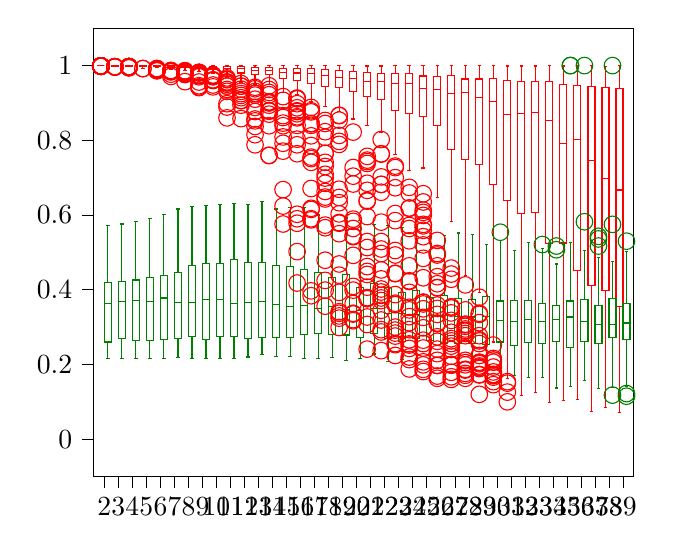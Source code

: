 % This file was created by tikzplotlib v0.9.4.
\begin{tikzpicture}

\begin{axis}[
legend cell align={left},
legend style={fill opacity=0.8, draw opacity=1, text opacity=1, draw=white!80!black},
tick align=outside,
tick pos=left,
x grid style={white!69.02!black},
xmin=0.25, xmax=38.75,
xtick style={color=black},
xtick={1,2,3,4,5,6,7,8,9,10,11,12,13,14,15,16,17,18,19,20,21,22,23,24,25,26,27,28,29,30,31,32,33,34,35,36,37,38},
xticklabels={2,3,4,5,6,7,8,9,10,11,12,13,14,15,16,17,18,19,20,21,22,23,24,25,26,27,28,29,30,31,32,33,34,35,36,37,38,39},
y grid style={white!69.02!black},
ymin=-0.1, ymax=1.1,
ytick style={color=black}
]
\addplot [red, forget plot]
table {%
0.75 1
0.75 1
};
\addplot [red, forget plot]
table {%
0.75 1
0.75 1
};
\addplot [red, forget plot]
table {%
0.625 1
0.875 1
};
\addplot [red, forget plot]
table {%
0.625 1
0.875 1
};
\addplot [red, mark=*, mark size=3, mark options={solid,fill opacity=0}, only marks, forget plot]
table {%
0.75 0.999
0.75 0.999
0.75 0.999
0.75 0.999
0.75 0.998
0.75 0.999
0.75 0.998
0.75 0.999
0.75 0.998
0.75 0.999
0.75 0.999
0.75 0.999
0.75 0.999
0.75 0.999
0.75 0.999
0.75 0.998
0.75 0.999
0.75 0.999
0.75 0.999
0.75 0.999
0.75 0.999
0.75 0.999
0.75 0.999
0.75 0.999
0.75 0.999
0.75 0.999
0.75 0.999
0.75 0.999
0.75 0.999
0.75 0.999
0.75 0.999
0.75 0.999
0.75 0.999
0.75 0.999
};
\addplot [red, forget plot]
table {%
1.75 0.999
1.75 0.998
};
\addplot [red, forget plot]
table {%
1.75 1
1.75 1
};
\addplot [red, forget plot]
table {%
1.625 0.998
1.875 0.998
};
\addplot [red, forget plot]
table {%
1.625 1
1.875 1
};
\addplot [red, mark=*, mark size=3, mark options={solid,fill opacity=0}, only marks, forget plot]
table {%
1.75 0.997
1.75 0.996
1.75 0.997
1.75 0.996
1.75 0.997
1.75 0.997
};
\addplot [red, forget plot]
table {%
2.75 0.999
2.75 0.998
};
\addplot [red, forget plot]
table {%
2.75 1
2.75 1
};
\addplot [red, forget plot]
table {%
2.625 0.998
2.875 0.998
};
\addplot [red, forget plot]
table {%
2.625 1
2.875 1
};
\addplot [red, mark=*, mark size=3, mark options={solid,fill opacity=0}, only marks, forget plot]
table {%
2.75 0.997
2.75 0.997
2.75 0.996
2.75 0.996
2.75 0.994
2.75 0.997
2.75 0.995
2.75 0.995
2.75 0.997
2.75 0.995
2.75 0.997
2.75 0.997
2.75 0.997
2.75 0.997
2.75 0.997
2.75 0.997
2.75 0.997
};
\addplot [red, forget plot]
table {%
3.75 0.997
3.75 0.993
};
\addplot [red, forget plot]
table {%
3.75 1
3.75 1
};
\addplot [red, forget plot]
table {%
3.625 0.993
3.875 0.993
};
\addplot [red, forget plot]
table {%
3.625 1
3.875 1
};
\addplot [red, mark=*, mark size=3, mark options={solid,fill opacity=0}, only marks, forget plot]
table {%
3.75 0.992
3.75 0.992
};
\addplot [red, forget plot]
table {%
4.75 0.997
4.75 0.994
};
\addplot [red, forget plot]
table {%
4.75 1
4.75 1
};
\addplot [red, forget plot]
table {%
4.625 0.994
4.875 0.994
};
\addplot [red, forget plot]
table {%
4.625 1
4.875 1
};
\addplot [red, mark=*, mark size=3, mark options={solid,fill opacity=0}, only marks, forget plot]
table {%
4.75 0.987
4.75 0.99
4.75 0.986
4.75 0.992
4.75 0.988
4.75 0.988
4.75 0.991
4.75 0.992
4.75 0.989
4.75 0.987
};
\addplot [red, forget plot]
table {%
5.75 0.995
5.75 0.989
};
\addplot [red, forget plot]
table {%
5.75 0.999
5.75 1
};
\addplot [red, forget plot]
table {%
5.625 0.989
5.875 0.989
};
\addplot [red, forget plot]
table {%
5.625 1
5.875 1
};
\addplot [red, mark=*, mark size=3, mark options={solid,fill opacity=0}, only marks, forget plot]
table {%
5.75 0.985
5.75 0.987
5.75 0.985
5.75 0.983
5.75 0.971
5.75 0.985
5.75 0.977
5.75 0.986
};
\addplot [red, forget plot]
table {%
6.75 0.994
6.75 0.987
};
\addplot [red, forget plot]
table {%
6.75 0.999
6.75 1
};
\addplot [red, forget plot]
table {%
6.625 0.987
6.875 0.987
};
\addplot [red, forget plot]
table {%
6.625 1
6.875 1
};
\addplot [red, mark=*, mark size=3, mark options={solid,fill opacity=0}, only marks, forget plot]
table {%
6.75 0.985
6.75 0.986
6.75 0.978
6.75 0.976
6.75 0.983
6.75 0.979
6.75 0.984
6.75 0.957
6.75 0.981
6.75 0.982
6.75 0.986
};
\addplot [red, forget plot]
table {%
7.75 0.992
7.75 0.984
};
\addplot [red, forget plot]
table {%
7.75 0.998
7.75 1
};
\addplot [red, forget plot]
table {%
7.625 0.984
7.875 0.984
};
\addplot [red, forget plot]
table {%
7.625 1
7.875 1
};
\addplot [red, mark=*, mark size=3, mark options={solid,fill opacity=0}, only marks, forget plot]
table {%
7.75 0.973
7.75 0.975
7.75 0.97
7.75 0.981
7.75 0.956
7.75 0.982
7.75 0.946
7.75 0.981
7.75 0.943
7.75 0.981
7.75 0.941
7.75 0.981
7.75 0.981
7.75 0.975
7.75 0.975
7.75 0.981
};
\addplot [red, forget plot]
table {%
8.75 0.989
8.75 0.979
};
\addplot [red, forget plot]
table {%
8.75 0.998
8.75 1
};
\addplot [red, forget plot]
table {%
8.625 0.979
8.875 0.979
};
\addplot [red, forget plot]
table {%
8.625 1
8.875 1
};
\addplot [red, mark=*, mark size=3, mark options={solid,fill opacity=0}, only marks, forget plot]
table {%
8.75 0.975
8.75 0.973
8.75 0.943
8.75 0.961
8.75 0.96
8.75 0.97
8.75 0.973
8.75 0.948
8.75 0.973
8.75 0.971
8.75 0.962
8.75 0.974
8.75 0.973
};
\addplot [red, forget plot]
table {%
9.75 0.985
9.75 0.968
};
\addplot [red, forget plot]
table {%
9.75 0.997
9.75 1
};
\addplot [red, forget plot]
table {%
9.625 0.968
9.875 0.968
};
\addplot [red, forget plot]
table {%
9.625 1
9.875 1
};
\addplot [red, mark=*, mark size=3, mark options={solid,fill opacity=0}, only marks, forget plot]
table {%
9.75 0.954
9.75 0.86
9.75 0.956
9.75 0.936
9.75 0.954
9.75 0.889
9.75 0.931
9.75 0.962
9.75 0.898
9.75 0.955
9.75 0.945
9.75 0.95
9.75 0.945
9.75 0.956
9.75 0.964
9.75 0.967
};
\addplot [red, forget plot]
table {%
10.75 0.98
10.75 0.956
};
\addplot [red, forget plot]
table {%
10.75 0.997
10.75 1
};
\addplot [red, forget plot]
table {%
10.625 0.956
10.875 0.956
};
\addplot [red, forget plot]
table {%
10.625 1
10.875 1
};
\addplot [red, mark=*, mark size=3, mark options={solid,fill opacity=0}, only marks, forget plot]
table {%
10.75 0.937
10.75 0.894
10.75 0.906
10.75 0.92
10.75 0.952
10.75 0.925
10.75 0.945
10.75 0.914
10.75 0.907
10.75 0.931
10.75 0.945
10.75 0.858
};
\addplot [red, forget plot]
table {%
11.75 0.977
11.75 0.95
};
\addplot [red, forget plot]
table {%
11.75 0.996
11.75 1
};
\addplot [red, forget plot]
table {%
11.625 0.95
11.875 0.95
};
\addplot [red, forget plot]
table {%
11.625 1
11.875 1
};
\addplot [red, mark=*, mark size=3, mark options={solid,fill opacity=0}, only marks, forget plot]
table {%
11.75 0.877
11.75 0.852
11.75 0.837
11.75 0.888
11.75 0.942
11.75 0.788
11.75 0.925
11.75 0.926
11.75 0.857
11.75 0.815
11.75 0.931
11.75 0.921
11.75 0.91
11.75 0.938
};
\addplot [red, forget plot]
table {%
12.75 0.976
12.75 0.95
};
\addplot [red, forget plot]
table {%
12.75 0.995
12.75 1
};
\addplot [red, forget plot]
table {%
12.625 0.95
12.875 0.95
};
\addplot [red, forget plot]
table {%
12.625 1
12.875 1
};
\addplot [red, mark=*, mark size=3, mark options={solid,fill opacity=0}, only marks, forget plot]
table {%
12.75 0.901
12.75 0.928
12.75 0.922
12.75 0.839
12.75 0.759
12.75 0.87
12.75 0.9
12.75 0.901
12.75 0.879
12.75 0.946
12.75 0.878
12.75 0.76
12.75 0.894
12.75 0.903
12.75 0.936
12.75 0.879
};
\addplot [red, forget plot]
table {%
13.75 0.965
13.75 0.928
};
\addplot [red, forget plot]
table {%
13.75 0.993
13.75 1
};
\addplot [red, forget plot]
table {%
13.625 0.928
13.875 0.928
};
\addplot [red, forget plot]
table {%
13.625 1
13.875 1
};
\addplot [red, mark=*, mark size=3, mark options={solid,fill opacity=0}, only marks, forget plot]
table {%
13.75 0.866
13.75 0.846
13.75 0.917
13.75 0.668
13.75 0.907
13.75 0.809
13.75 0.576
13.75 0.624
13.75 0.861
13.75 0.771
13.75 0.839
13.75 0.792
};
\addplot [red, forget plot]
table {%
14.75 0.961
14.75 0.922
};
\addplot [red, forget plot]
table {%
14.75 0.992
14.75 1
};
\addplot [red, forget plot]
table {%
14.625 0.922
14.875 0.922
};
\addplot [red, forget plot]
table {%
14.625 1
14.875 1
};
\addplot [red, mark=*, mark size=3, mark options={solid,fill opacity=0}, only marks, forget plot]
table {%
14.75 0.84
14.75 0.86
14.75 0.578
14.75 0.788
14.75 0.879
14.75 0.764
14.75 0.502
14.75 0.418
14.75 0.887
14.75 0.602
14.75 0.59
14.75 0.863
14.75 0.898
14.75 0.913
14.75 0.912
14.75 0.871
14.75 0.877
14.75 0.911
14.75 0.803
};
\addplot [red, forget plot]
table {%
15.75 0.952
15.75 0.904
};
\addplot [red, forget plot]
table {%
15.75 0.992
15.75 1
};
\addplot [red, forget plot]
table {%
15.625 0.904
15.875 0.904
};
\addplot [red, forget plot]
table {%
15.625 1
15.875 1
};
\addplot [red, mark=*, mark size=3, mark options={solid,fill opacity=0}, only marks, forget plot]
table {%
15.75 0.844
15.75 0.59
15.75 0.786
15.75 0.84
15.75 0.587
15.75 0.615
15.75 0.888
15.75 0.812
15.75 0.397
15.75 0.671
15.75 0.384
15.75 0.618
15.75 0.876
15.75 0.879
15.75 0.845
15.75 0.755
15.75 0.751
15.75 0.741
};
\addplot [red, forget plot]
table {%
16.75 0.945
16.75 0.89
};
\addplot [red, forget plot]
table {%
16.75 0.989
16.75 1
};
\addplot [red, forget plot]
table {%
16.625 0.89
16.875 0.89
};
\addplot [red, forget plot]
table {%
16.625 1
16.875 1
};
\addplot [red, mark=*, mark size=3, mark options={solid,fill opacity=0}, only marks, forget plot]
table {%
16.75 0.709
16.75 0.845
16.75 0.823
16.75 0.643
16.75 0.808
16.75 0.573
16.75 0.765
16.75 0.399
16.75 0.479
16.75 0.663
16.75 0.685
16.75 0.73
16.75 0.648
16.75 0.425
16.75 0.356
16.75 0.765
16.75 0.741
16.75 0.699
16.75 0.566
16.75 0.853
};
\addplot [red, forget plot]
table {%
17.75 0.941
17.75 0.877
};
\addplot [red, forget plot]
table {%
17.75 0.986
17.75 1
};
\addplot [red, forget plot]
table {%
17.625 0.877
17.875 0.877
};
\addplot [red, forget plot]
table {%
17.625 1
17.875 1
};
\addplot [red, mark=*, mark size=3, mark options={solid,fill opacity=0}, only marks, forget plot]
table {%
17.75 0.55
17.75 0.633
17.75 0.578
17.75 0.58
17.75 0.33
17.75 0.393
17.75 0.813
17.75 0.299
17.75 0.337
17.75 0.669
17.75 0.324
17.75 0.341
17.75 0.854
17.75 0.867
17.75 0.797
17.75 0.603
17.75 0.647
17.75 0.789
17.75 0.866
17.75 0.469
17.75 0.439
};
\addplot [red, forget plot]
table {%
18.75 0.931
18.75 0.857
};
\addplot [red, forget plot]
table {%
18.75 0.984
18.75 1
};
\addplot [red, forget plot]
table {%
18.625 0.857
18.875 0.857
};
\addplot [red, forget plot]
table {%
18.625 1
18.875 1
};
\addplot [red, mark=*, mark size=3, mark options={solid,fill opacity=0}, only marks, forget plot]
table {%
18.75 0.492
18.75 0.822
18.75 0.564
18.75 0.583
18.75 0.363
18.75 0.409
18.75 0.589
18.75 0.317
18.75 0.683
18.75 0.399
18.75 0.32
18.75 0.335
18.75 0.704
18.75 0.337
18.75 0.544
18.75 0.542
18.75 0.727
};
\addplot [red, forget plot]
table {%
19.75 0.917
19.75 0.839
};
\addplot [red, forget plot]
table {%
19.75 0.982
19.75 0.999
};
\addplot [red, forget plot]
table {%
19.625 0.839
19.875 0.839
};
\addplot [red, forget plot]
table {%
19.625 0.999
19.875 0.999
};
\addplot [red, mark=*, mark size=3, mark options={solid,fill opacity=0}, only marks, forget plot]
table {%
19.75 0.407
19.75 0.743
19.75 0.441
19.75 0.377
19.75 0.513
19.75 0.738
19.75 0.376
19.75 0.757
19.75 0.449
19.75 0.637
19.75 0.307
19.75 0.379
19.75 0.596
19.75 0.327
19.75 0.241
19.75 0.747
19.75 0.685
19.75 0.639
19.75 0.666
19.75 0.462
19.75 0.529
};
\addplot [red, forget plot]
table {%
20.75 0.909
20.75 0.821
};
\addplot [red, forget plot]
table {%
20.75 0.979
20.75 0.999
};
\addplot [red, forget plot]
table {%
20.625 0.821
20.875 0.821
};
\addplot [red, forget plot]
table {%
20.625 0.999
20.875 0.999
};
\addplot [red, mark=*, mark size=3, mark options={solid,fill opacity=0}, only marks, forget plot]
table {%
20.75 0.702
20.75 0.453
20.75 0.429
20.75 0.385
20.75 0.529
20.75 0.402
20.75 0.319
20.75 0.497
20.75 0.293
20.75 0.287
20.75 0.509
20.75 0.345
20.75 0.394
20.75 0.371
20.75 0.237
20.75 0.763
20.75 0.802
20.75 0.682
20.75 0.682
20.75 0.581
20.75 0.764
20.75 0.378
20.75 0.661
};
\addplot [red, forget plot]
table {%
21.75 0.88
21.75 0.761
};
\addplot [red, forget plot]
table {%
21.75 0.978
21.75 1
};
\addplot [red, forget plot]
table {%
21.625 0.761
21.875 0.761
};
\addplot [red, forget plot]
table {%
21.625 1
21.875 1
};
\addplot [red, mark=*, mark size=3, mark options={solid,fill opacity=0}, only marks, forget plot]
table {%
21.75 0.361
21.75 0.585
21.75 0.364
21.75 0.387
21.75 0.3
21.75 0.443
21.75 0.256
21.75 0.292
21.75 0.224
21.75 0.444
21.75 0.284
21.75 0.276
21.75 0.36
21.75 0.253
21.75 0.493
21.75 0.7
21.75 0.673
21.75 0.505
21.75 0.727
21.75 0.604
21.75 0.731
};
\addplot [red, forget plot]
table {%
22.75 0.871
22.75 0.719
};
\addplot [red, forget plot]
table {%
22.75 0.978
22.75 1
};
\addplot [red, forget plot]
table {%
22.625 0.719
22.875 0.719
};
\addplot [red, forget plot]
table {%
22.625 1
22.875 1
};
\addplot [red, mark=*, mark size=3, mark options={solid,fill opacity=0}, only marks, forget plot]
table {%
22.75 0.293
22.75 0.659
22.75 0.464
22.75 0.312
22.75 0.393
22.75 0.266
22.75 0.243
22.75 0.346
22.75 0.252
22.75 0.255
22.75 0.353
22.75 0.22
22.75 0.328
22.75 0.188
22.75 0.213
22.75 0.572
22.75 0.674
22.75 0.564
22.75 0.422
22.75 0.619
22.75 0.531
22.75 0.424
22.75 0.618
};
\addplot [red, forget plot]
table {%
23.75 0.863
23.75 0.726
};
\addplot [red, forget plot]
table {%
23.75 0.972
23.75 1
};
\addplot [red, forget plot]
table {%
23.625 0.726
23.875 0.726
};
\addplot [red, forget plot]
table {%
23.625 1
23.875 1
};
\addplot [red, mark=*, mark size=3, mark options={solid,fill opacity=0}, only marks, forget plot]
table {%
23.75 0.571
23.75 0.362
23.75 0.52
23.75 0.256
23.75 0.432
23.75 0.326
23.75 0.349
23.75 0.244
23.75 0.181
23.75 0.575
23.75 0.207
23.75 0.265
23.75 0.298
23.75 0.187
23.75 0.199
23.75 0.657
23.75 0.635
23.75 0.613
23.75 0.559
23.75 0.542
23.75 0.484
23.75 0.599
23.75 0.607
23.75 0.367
23.75 0.366
};
\addplot [red, forget plot]
table {%
24.75 0.84
24.75 0.647
};
\addplot [red, forget plot]
table {%
24.75 0.97
24.75 1
};
\addplot [red, forget plot]
table {%
24.625 0.647
24.875 0.647
};
\addplot [red, forget plot]
table {%
24.625 1
24.875 1
};
\addplot [red, mark=*, mark size=3, mark options={solid,fill opacity=0}, only marks, forget plot]
table {%
24.75 0.359
24.75 0.311
24.75 0.416
24.75 0.309
24.75 0.241
24.75 0.435
24.75 0.229
24.75 0.198
24.75 0.262
24.75 0.211
24.75 0.169
24.75 0.274
24.75 0.163
24.75 0.197
24.75 0.493
24.75 0.464
24.75 0.497
24.75 0.35
24.75 0.406
24.75 0.334
24.75 0.532
24.75 0.405
};
\addplot [red, forget plot]
table {%
25.75 0.776
25.75 0.582
};
\addplot [red, forget plot]
table {%
25.75 0.974
25.75 1
};
\addplot [red, forget plot]
table {%
25.625 0.582
25.875 0.582
};
\addplot [red, forget plot]
table {%
25.625 1
25.875 1
};
\addplot [red, mark=*, mark size=3, mark options={solid,fill opacity=0}, only marks, forget plot]
table {%
25.75 0.249
25.75 0.338
25.75 0.263
25.75 0.256
25.75 0.351
25.75 0.199
25.75 0.269
25.75 0.2
25.75 0.222
25.75 0.24
25.75 0.167
25.75 0.16
25.75 0.198
25.75 0.286
25.75 0.179
25.75 0.428
25.75 0.442
25.75 0.318
25.75 0.354
25.75 0.354
25.75 0.458
};
\addplot [red, forget plot]
table {%
26.75 0.749
26.75 0.437
};
\addplot [red, forget plot]
table {%
26.75 0.964
26.75 1
};
\addplot [red, forget plot]
table {%
26.625 0.437
26.875 0.437
};
\addplot [red, forget plot]
table {%
26.625 1
26.875 1
};
\addplot [red, mark=*, mark size=3, mark options={solid,fill opacity=0}, only marks, forget plot]
table {%
26.75 0.413
26.75 0.295
26.75 0.211
26.75 0.199
26.75 0.302
26.75 0.283
26.75 0.346
26.75 0.205
26.75 0.171
26.75 0.277
26.75 0.176
26.75 0.185
26.75 0.163
26.75 0.187
26.75 0.243
26.75 0.289
26.75 0.308
26.75 0.306
26.75 0.291
};
\addplot [red, forget plot]
table {%
27.75 0.735
27.75 0.393
};
\addplot [red, forget plot]
table {%
27.75 0.964
27.75 1
};
\addplot [red, forget plot]
table {%
27.625 0.393
27.875 0.393
};
\addplot [red, forget plot]
table {%
27.625 1
27.875 1
};
\addplot [red, mark=*, mark size=3, mark options={solid,fill opacity=0}, only marks, forget plot]
table {%
27.75 0.196
27.75 0.312
27.75 0.206
27.75 0.334
27.75 0.193
27.75 0.224
27.75 0.202
27.75 0.173
27.75 0.256
27.75 0.263
27.75 0.192
27.75 0.12
27.75 0.189
27.75 0.205
27.75 0.172
27.75 0.266
27.75 0.337
27.75 0.205
27.75 0.38
27.75 0.277
};
\addplot [red, forget plot]
table {%
28.75 0.681
28.75 0.26
};
\addplot [red, forget plot]
table {%
28.75 0.965
28.75 1
};
\addplot [red, forget plot]
table {%
28.625 0.26
28.875 0.26
};
\addplot [red, forget plot]
table {%
28.625 1
28.875 1
};
\addplot [red, mark=*, mark size=3, mark options={solid,fill opacity=0}, only marks, forget plot]
table {%
28.75 0.173
28.75 0.18
28.75 0.212
28.75 0.252
28.75 0.154
28.75 0.173
28.75 0.146
28.75 0.193
28.75 0.17
28.75 0.166
28.75 0.172
28.75 0.172
28.75 0.216
28.75 0.206
};
\addplot [red, forget plot]
table {%
29.75 0.639
29.75 0.162
};
\addplot [red, forget plot]
table {%
29.75 0.959
29.75 0.999
};
\addplot [red, forget plot]
table {%
29.625 0.162
29.875 0.162
};
\addplot [red, forget plot]
table {%
29.625 0.999
29.875 0.999
};
\addplot [red, mark=*, mark size=3, mark options={solid,fill opacity=0}, only marks, forget plot]
table {%
29.75 0.154
29.75 0.126
29.75 0.15
29.75 0.1
};
\addplot [red, forget plot]
table {%
30.75 0.603
30.75 0.116
};
\addplot [red, forget plot]
table {%
30.75 0.958
30.75 0.999
};
\addplot [red, forget plot]
table {%
30.625 0.116
30.875 0.116
};
\addplot [red, forget plot]
table {%
30.625 0.999
30.875 0.999
};
\addplot [red, forget plot]
table {%
31.75 0.607
31.75 0.125
};
\addplot [red, forget plot]
table {%
31.75 0.957
31.75 0.999
};
\addplot [red, forget plot]
table {%
31.625 0.125
31.875 0.125
};
\addplot [red, forget plot]
table {%
31.625 0.999
31.875 0.999
};
\addplot [red, forget plot]
table {%
32.75 0.524
32.75 0.098
};
\addplot [red, forget plot]
table {%
32.75 0.957
32.75 1
};
\addplot [red, forget plot]
table {%
32.625 0.098
32.875 0.098
};
\addplot [red, forget plot]
table {%
32.625 1
32.875 1
};
\addplot [red, forget plot]
table {%
33.75 0.525
33.75 0.104
};
\addplot [red, forget plot]
table {%
33.75 0.95
33.75 0.999
};
\addplot [red, forget plot]
table {%
33.625 0.104
33.875 0.104
};
\addplot [red, forget plot]
table {%
33.625 0.999
33.875 0.999
};
\addplot [red, forget plot]
table {%
34.75 0.451
34.75 0.106
};
\addplot [red, forget plot]
table {%
34.75 0.946
34.75 1
};
\addplot [red, forget plot]
table {%
34.625 0.106
34.875 0.106
};
\addplot [red, forget plot]
table {%
34.625 1
34.875 1
};
\addplot [red, forget plot]
table {%
35.75 0.411
35.75 0.075
};
\addplot [red, forget plot]
table {%
35.75 0.945
35.75 1
};
\addplot [red, forget plot]
table {%
35.625 0.075
35.875 0.075
};
\addplot [red, forget plot]
table {%
35.625 1
35.875 1
};
\addplot [red, forget plot]
table {%
36.75 0.398
36.75 0.084
};
\addplot [red, forget plot]
table {%
36.75 0.941
36.75 0.998
};
\addplot [red, forget plot]
table {%
36.625 0.084
36.875 0.084
};
\addplot [red, forget plot]
table {%
36.625 0.998
36.875 0.998
};
\addplot [red, forget plot]
table {%
37.75 0.354
37.75 0.072
};
\addplot [red, forget plot]
table {%
37.75 0.938
37.75 1
};
\addplot [red, forget plot]
table {%
37.625 0.072
37.875 0.072
};
\addplot [red, forget plot]
table {%
37.625 1
37.875 1
};
\addplot [green!50.196!black, forget plot]
table {%
1.25 0.26
1.25 0.215
};
\addplot [green!50.196!black, forget plot]
table {%
1.25 0.42
1.25 0.573
};
\addplot [green!50.196!black, forget plot]
table {%
1.125 0.215
1.375 0.215
};
\addplot [green!50.196!black, forget plot]
table {%
1.125 0.573
1.375 0.573
};
\addplot [green!50.196!black, forget plot]
table {%
2.25 0.269
2.25 0.215
};
\addplot [green!50.196!black, forget plot]
table {%
2.25 0.422
2.25 0.576
};
\addplot [green!50.196!black, forget plot]
table {%
2.125 0.215
2.375 0.215
};
\addplot [green!50.196!black, forget plot]
table {%
2.125 0.576
2.375 0.576
};
\addplot [green!50.196!black, forget plot]
table {%
3.25 0.263
3.25 0.215
};
\addplot [green!50.196!black, forget plot]
table {%
3.25 0.426
3.25 0.583
};
\addplot [green!50.196!black, forget plot]
table {%
3.125 0.215
3.375 0.215
};
\addplot [green!50.196!black, forget plot]
table {%
3.125 0.583
3.375 0.583
};
\addplot [green!50.196!black, forget plot]
table {%
4.25 0.263
4.25 0.216
};
\addplot [green!50.196!black, forget plot]
table {%
4.25 0.432
4.25 0.59
};
\addplot [green!50.196!black, forget plot]
table {%
4.125 0.216
4.375 0.216
};
\addplot [green!50.196!black, forget plot]
table {%
4.125 0.59
4.375 0.59
};
\addplot [green!50.196!black, forget plot]
table {%
5.25 0.267
5.25 0.217
};
\addplot [green!50.196!black, forget plot]
table {%
5.25 0.438
5.25 0.602
};
\addplot [green!50.196!black, forget plot]
table {%
5.125 0.217
5.375 0.217
};
\addplot [green!50.196!black, forget plot]
table {%
5.125 0.602
5.375 0.602
};
\addplot [green!50.196!black, forget plot]
table {%
6.25 0.27
6.25 0.219
};
\addplot [green!50.196!black, forget plot]
table {%
6.25 0.445
6.25 0.616
};
\addplot [green!50.196!black, forget plot]
table {%
6.125 0.219
6.375 0.219
};
\addplot [green!50.196!black, forget plot]
table {%
6.125 0.616
6.375 0.616
};
\addplot [green!50.196!black, forget plot]
table {%
7.25 0.275
7.25 0.216
};
\addplot [green!50.196!black, forget plot]
table {%
7.25 0.464
7.25 0.622
};
\addplot [green!50.196!black, forget plot]
table {%
7.125 0.216
7.375 0.216
};
\addplot [green!50.196!black, forget plot]
table {%
7.125 0.622
7.375 0.622
};
\addplot [green!50.196!black, forget plot]
table {%
8.25 0.267
8.25 0.217
};
\addplot [green!50.196!black, forget plot]
table {%
8.25 0.471
8.25 0.625
};
\addplot [green!50.196!black, forget plot]
table {%
8.125 0.217
8.375 0.217
};
\addplot [green!50.196!black, forget plot]
table {%
8.125 0.625
8.375 0.625
};
\addplot [green!50.196!black, forget plot]
table {%
9.25 0.275
9.25 0.217
};
\addplot [green!50.196!black, forget plot]
table {%
9.25 0.47
9.25 0.628
};
\addplot [green!50.196!black, forget plot]
table {%
9.125 0.217
9.375 0.217
};
\addplot [green!50.196!black, forget plot]
table {%
9.125 0.628
9.375 0.628
};
\addplot [green!50.196!black, forget plot]
table {%
10.25 0.275
10.25 0.216
};
\addplot [green!50.196!black, forget plot]
table {%
10.25 0.482
10.25 0.63
};
\addplot [green!50.196!black, forget plot]
table {%
10.125 0.216
10.375 0.216
};
\addplot [green!50.196!black, forget plot]
table {%
10.125 0.63
10.375 0.63
};
\addplot [green!50.196!black, forget plot]
table {%
11.25 0.269
11.25 0.22
};
\addplot [green!50.196!black, forget plot]
table {%
11.25 0.473
11.25 0.627
};
\addplot [green!50.196!black, forget plot]
table {%
11.125 0.22
11.375 0.22
};
\addplot [green!50.196!black, forget plot]
table {%
11.125 0.627
11.375 0.627
};
\addplot [green!50.196!black, forget plot]
table {%
12.25 0.271
12.25 0.227
};
\addplot [green!50.196!black, forget plot]
table {%
12.25 0.473
12.25 0.636
};
\addplot [green!50.196!black, forget plot]
table {%
12.125 0.227
12.375 0.227
};
\addplot [green!50.196!black, forget plot]
table {%
12.125 0.636
12.375 0.636
};
\addplot [green!50.196!black, forget plot]
table {%
13.25 0.271
13.25 0.221
};
\addplot [green!50.196!black, forget plot]
table {%
13.25 0.466
13.25 0.616
};
\addplot [green!50.196!black, forget plot]
table {%
13.125 0.221
13.375 0.221
};
\addplot [green!50.196!black, forget plot]
table {%
13.125 0.616
13.375 0.616
};
\addplot [green!50.196!black, forget plot]
table {%
14.25 0.272
14.25 0.222
};
\addplot [green!50.196!black, forget plot]
table {%
14.25 0.462
14.25 0.619
};
\addplot [green!50.196!black, forget plot]
table {%
14.125 0.222
14.375 0.222
};
\addplot [green!50.196!black, forget plot]
table {%
14.125 0.619
14.375 0.619
};
\addplot [green!50.196!black, forget plot]
table {%
15.25 0.281
15.25 0.217
};
\addplot [green!50.196!black, forget plot]
table {%
15.25 0.455
15.25 0.621
};
\addplot [green!50.196!black, forget plot]
table {%
15.125 0.217
15.375 0.217
};
\addplot [green!50.196!black, forget plot]
table {%
15.125 0.621
15.375 0.621
};
\addplot [green!50.196!black, forget plot]
table {%
16.25 0.284
16.25 0.215
};
\addplot [green!50.196!black, forget plot]
table {%
16.25 0.446
16.25 0.6
};
\addplot [green!50.196!black, forget plot]
table {%
16.125 0.215
16.375 0.215
};
\addplot [green!50.196!black, forget plot]
table {%
16.125 0.6
16.375 0.6
};
\addplot [green!50.196!black, forget plot]
table {%
17.25 0.28
17.25 0.219
};
\addplot [green!50.196!black, forget plot]
table {%
17.25 0.433
17.25 0.59
};
\addplot [green!50.196!black, forget plot]
table {%
17.125 0.219
17.375 0.219
};
\addplot [green!50.196!black, forget plot]
table {%
17.125 0.59
17.375 0.59
};
\addplot [green!50.196!black, forget plot]
table {%
18.25 0.279
18.25 0.211
};
\addplot [green!50.196!black, forget plot]
table {%
18.25 0.44
18.25 0.592
};
\addplot [green!50.196!black, forget plot]
table {%
18.125 0.211
18.375 0.211
};
\addplot [green!50.196!black, forget plot]
table {%
18.125 0.592
18.375 0.592
};
\addplot [green!50.196!black, forget plot]
table {%
19.25 0.272
19.25 0.216
};
\addplot [green!50.196!black, forget plot]
table {%
19.25 0.406
19.25 0.586
};
\addplot [green!50.196!black, forget plot]
table {%
19.125 0.216
19.375 0.216
};
\addplot [green!50.196!black, forget plot]
table {%
19.125 0.586
19.375 0.586
};
\addplot [green!50.196!black, forget plot]
table {%
20.25 0.282
20.25 0.228
};
\addplot [green!50.196!black, forget plot]
table {%
20.25 0.416
20.25 0.574
};
\addplot [green!50.196!black, forget plot]
table {%
20.125 0.228
20.375 0.228
};
\addplot [green!50.196!black, forget plot]
table {%
20.125 0.574
20.375 0.574
};
\addplot [green!50.196!black, forget plot]
table {%
21.25 0.27
21.25 0.209
};
\addplot [green!50.196!black, forget plot]
table {%
21.25 0.406
21.25 0.573
};
\addplot [green!50.196!black, forget plot]
table {%
21.125 0.209
21.375 0.209
};
\addplot [green!50.196!black, forget plot]
table {%
21.125 0.573
21.375 0.573
};
\addplot [green!50.196!black, forget plot]
table {%
22.25 0.262
22.25 0.214
};
\addplot [green!50.196!black, forget plot]
table {%
22.25 0.393
22.25 0.566
};
\addplot [green!50.196!black, forget plot]
table {%
22.125 0.214
22.375 0.214
};
\addplot [green!50.196!black, forget plot]
table {%
22.125 0.566
22.375 0.566
};
\addplot [green!50.196!black, forget plot]
table {%
23.25 0.269
23.25 0.21
};
\addplot [green!50.196!black, forget plot]
table {%
23.25 0.398
23.25 0.566
};
\addplot [green!50.196!black, forget plot]
table {%
23.125 0.21
23.375 0.21
};
\addplot [green!50.196!black, forget plot]
table {%
23.125 0.566
23.375 0.566
};
\addplot [green!50.196!black, forget plot]
table {%
24.25 0.264
24.25 0.209
};
\addplot [green!50.196!black, forget plot]
table {%
24.25 0.379
24.25 0.551
};
\addplot [green!50.196!black, forget plot]
table {%
24.125 0.209
24.375 0.209
};
\addplot [green!50.196!black, forget plot]
table {%
24.125 0.551
24.375 0.551
};
\addplot [green!50.196!black, forget plot]
table {%
25.25 0.255
25.25 0.211
};
\addplot [green!50.196!black, forget plot]
table {%
25.25 0.385
25.25 0.544
};
\addplot [green!50.196!black, forget plot]
table {%
25.125 0.211
25.375 0.211
};
\addplot [green!50.196!black, forget plot]
table {%
25.125 0.544
25.375 0.544
};
\addplot [green!50.196!black, forget plot]
table {%
26.25 0.257
26.25 0.195
};
\addplot [green!50.196!black, forget plot]
table {%
26.25 0.377
26.25 0.552
};
\addplot [green!50.196!black, forget plot]
table {%
26.125 0.195
26.375 0.195
};
\addplot [green!50.196!black, forget plot]
table {%
26.125 0.552
26.375 0.552
};
\addplot [green!50.196!black, forget plot]
table {%
27.25 0.256
27.25 0.18
};
\addplot [green!50.196!black, forget plot]
table {%
27.25 0.375
27.25 0.547
};
\addplot [green!50.196!black, forget plot]
table {%
27.125 0.18
27.375 0.18
};
\addplot [green!50.196!black, forget plot]
table {%
27.125 0.547
27.375 0.547
};
\addplot [green!50.196!black, forget plot]
table {%
28.25 0.254
28.25 0.191
};
\addplot [green!50.196!black, forget plot]
table {%
28.25 0.383
28.25 0.522
};
\addplot [green!50.196!black, forget plot]
table {%
28.125 0.191
28.375 0.191
};
\addplot [green!50.196!black, forget plot]
table {%
28.125 0.522
28.375 0.522
};
\addplot [green!50.196!black, forget plot]
table {%
29.25 0.26
29.25 0.153
};
\addplot [green!50.196!black, forget plot]
table {%
29.25 0.37
29.25 0.531
};
\addplot [green!50.196!black, forget plot]
table {%
29.125 0.153
29.375 0.153
};
\addplot [green!50.196!black, forget plot]
table {%
29.125 0.531
29.375 0.531
};
\addplot [green!50.196!black, mark=*, mark size=3, mark options={solid,fill opacity=0}, only marks, forget plot]
table {%
29.25 0.554
};
\addplot [green!50.196!black, forget plot]
table {%
30.25 0.251
30.25 0.171
};
\addplot [green!50.196!black, forget plot]
table {%
30.25 0.371
30.25 0.505
};
\addplot [green!50.196!black, forget plot]
table {%
30.125 0.171
30.375 0.171
};
\addplot [green!50.196!black, forget plot]
table {%
30.125 0.505
30.375 0.505
};
\addplot [green!50.196!black, forget plot]
table {%
31.25 0.258
31.25 0.166
};
\addplot [green!50.196!black, forget plot]
table {%
31.25 0.371
31.25 0.527
};
\addplot [green!50.196!black, forget plot]
table {%
31.125 0.166
31.375 0.166
};
\addplot [green!50.196!black, forget plot]
table {%
31.125 0.527
31.375 0.527
};
\addplot [green!50.196!black, forget plot]
table {%
32.25 0.257
32.25 0.164
};
\addplot [green!50.196!black, forget plot]
table {%
32.25 0.362
32.25 0.51
};
\addplot [green!50.196!black, forget plot]
table {%
32.125 0.164
32.375 0.164
};
\addplot [green!50.196!black, forget plot]
table {%
32.125 0.51
32.375 0.51
};
\addplot [green!50.196!black, mark=*, mark size=3, mark options={solid,fill opacity=0}, only marks, forget plot]
table {%
32.25 0.521
};
\addplot [green!50.196!black, forget plot]
table {%
33.25 0.262
33.25 0.137
};
\addplot [green!50.196!black, forget plot]
table {%
33.25 0.359
33.25 0.469
};
\addplot [green!50.196!black, forget plot]
table {%
33.125 0.137
33.375 0.137
};
\addplot [green!50.196!black, forget plot]
table {%
33.125 0.469
33.375 0.469
};
\addplot [green!50.196!black, mark=*, mark size=3, mark options={solid,fill opacity=0}, only marks, forget plot]
table {%
33.25 0.507
33.25 0.517
};
\addplot [green!50.196!black, forget plot]
table {%
34.25 0.246
34.25 0.14
};
\addplot [green!50.196!black, forget plot]
table {%
34.25 0.37
34.25 0.526
};
\addplot [green!50.196!black, forget plot]
table {%
34.125 0.14
34.375 0.14
};
\addplot [green!50.196!black, forget plot]
table {%
34.125 0.526
34.375 0.526
};
\addplot [green!50.196!black, mark=*, mark size=3, mark options={solid,fill opacity=0}, only marks, forget plot]
table {%
34.25 1
34.25 1
};
\addplot [green!50.196!black, forget plot]
table {%
35.25 0.261
35.25 0.156
};
\addplot [green!50.196!black, forget plot]
table {%
35.25 0.374
35.25 0.505
};
\addplot [green!50.196!black, forget plot]
table {%
35.125 0.156
35.375 0.156
};
\addplot [green!50.196!black, forget plot]
table {%
35.125 0.505
35.375 0.505
};
\addplot [green!50.196!black, mark=*, mark size=3, mark options={solid,fill opacity=0}, only marks, forget plot]
table {%
35.25 0.582
35.25 1
};
\addplot [green!50.196!black, forget plot]
table {%
36.25 0.256
36.25 0.136
};
\addplot [green!50.196!black, forget plot]
table {%
36.25 0.358
36.25 0.487
};
\addplot [green!50.196!black, forget plot]
table {%
36.125 0.136
36.375 0.136
};
\addplot [green!50.196!black, forget plot]
table {%
36.125 0.487
36.375 0.487
};
\addplot [green!50.196!black, mark=*, mark size=3, mark options={solid,fill opacity=0}, only marks, forget plot]
table {%
36.25 0.536
36.25 0.517
36.25 0.543
};
\addplot [green!50.196!black, forget plot]
table {%
37.25 0.273
37.25 0.139
};
\addplot [green!50.196!black, forget plot]
table {%
37.25 0.376
37.25 0.476
};
\addplot [green!50.196!black, forget plot]
table {%
37.125 0.139
37.375 0.139
};
\addplot [green!50.196!black, forget plot]
table {%
37.125 0.476
37.375 0.476
};
\addplot [green!50.196!black, mark=*, mark size=3, mark options={solid,fill opacity=0}, only marks, forget plot]
table {%
37.25 0.118
37.25 0.575
37.25 1
};
\addplot [green!50.196!black, forget plot]
table {%
38.25 0.268
38.25 0.141
};
\addplot [green!50.196!black, forget plot]
table {%
38.25 0.363
38.25 0.503
};
\addplot [green!50.196!black, forget plot]
table {%
38.125 0.141
38.375 0.141
};
\addplot [green!50.196!black, forget plot]
table {%
38.125 0.503
38.375 0.503
};
\addplot [green!50.196!black, mark=*, mark size=3, mark options={solid,fill opacity=0}, only marks, forget plot]
table {%
38.25 0.115
38.25 0.122
38.25 0.53
};
\path [draw=red, fill=white]
(axis cs:0.5,1)
--(axis cs:1,1)
--(axis cs:1,1)
--(axis cs:0.5,1)
--(axis cs:0.5,1)
--cycle;
\path [draw=red, fill=white]
(axis cs:1.5,0.999)
--(axis cs:2,0.999)
--(axis cs:2,1)
--(axis cs:1.5,1)
--(axis cs:1.5,0.999)
--cycle;
\path [draw=red, fill=white]
(axis cs:2.5,0.999)
--(axis cs:3,0.999)
--(axis cs:3,1)
--(axis cs:2.5,1)
--(axis cs:2.5,0.999)
--cycle;
\path [draw=red, fill=white]
(axis cs:3.5,0.997)
--(axis cs:4,0.997)
--(axis cs:4,1)
--(axis cs:3.5,1)
--(axis cs:3.5,0.997)
--cycle;
\path [draw=red, fill=white]
(axis cs:4.5,0.997)
--(axis cs:5,0.997)
--(axis cs:5,1)
--(axis cs:4.5,1)
--(axis cs:4.5,0.997)
--cycle;
\path [draw=red, fill=white]
(axis cs:5.5,0.995)
--(axis cs:6,0.995)
--(axis cs:6,0.999)
--(axis cs:5.5,0.999)
--(axis cs:5.5,0.995)
--cycle;
\path [draw=red, fill=white]
(axis cs:6.5,0.994)
--(axis cs:7,0.994)
--(axis cs:7,0.999)
--(axis cs:6.5,0.999)
--(axis cs:6.5,0.994)
--cycle;
\path [draw=red, fill=white]
(axis cs:7.5,0.992)
--(axis cs:8,0.992)
--(axis cs:8,0.998)
--(axis cs:7.5,0.998)
--(axis cs:7.5,0.992)
--cycle;
\path [draw=red, fill=white]
(axis cs:8.5,0.989)
--(axis cs:9,0.989)
--(axis cs:9,0.998)
--(axis cs:8.5,0.998)
--(axis cs:8.5,0.989)
--cycle;
\path [draw=red, fill=white]
(axis cs:9.5,0.985)
--(axis cs:10,0.985)
--(axis cs:10,0.997)
--(axis cs:9.5,0.997)
--(axis cs:9.5,0.985)
--cycle;
\path [draw=red, fill=white]
(axis cs:10.5,0.98)
--(axis cs:11,0.98)
--(axis cs:11,0.997)
--(axis cs:10.5,0.997)
--(axis cs:10.5,0.98)
--cycle;
\path [draw=red, fill=white]
(axis cs:11.5,0.977)
--(axis cs:12,0.977)
--(axis cs:12,0.996)
--(axis cs:11.5,0.996)
--(axis cs:11.5,0.977)
--cycle;
\path [draw=red, fill=white]
(axis cs:12.5,0.976)
--(axis cs:13,0.976)
--(axis cs:13,0.995)
--(axis cs:12.5,0.995)
--(axis cs:12.5,0.976)
--cycle;
\path [draw=red, fill=white]
(axis cs:13.5,0.965)
--(axis cs:14,0.965)
--(axis cs:14,0.993)
--(axis cs:13.5,0.993)
--(axis cs:13.5,0.965)
--cycle;
\path [draw=red, fill=white]
(axis cs:14.5,0.961)
--(axis cs:15,0.961)
--(axis cs:15,0.992)
--(axis cs:14.5,0.992)
--(axis cs:14.5,0.961)
--cycle;
\path [draw=red, fill=white]
(axis cs:15.5,0.952)
--(axis cs:16,0.952)
--(axis cs:16,0.992)
--(axis cs:15.5,0.992)
--(axis cs:15.5,0.952)
--cycle;
\path [draw=red, fill=white]
(axis cs:16.5,0.945)
--(axis cs:17,0.945)
--(axis cs:17,0.989)
--(axis cs:16.5,0.989)
--(axis cs:16.5,0.945)
--cycle;
\path [draw=red, fill=white]
(axis cs:17.5,0.941)
--(axis cs:18,0.941)
--(axis cs:18,0.986)
--(axis cs:17.5,0.986)
--(axis cs:17.5,0.941)
--cycle;
\path [draw=red, fill=white]
(axis cs:18.5,0.931)
--(axis cs:19,0.931)
--(axis cs:19,0.984)
--(axis cs:18.5,0.984)
--(axis cs:18.5,0.931)
--cycle;
\path [draw=red, fill=white]
(axis cs:19.5,0.917)
--(axis cs:20,0.917)
--(axis cs:20,0.982)
--(axis cs:19.5,0.982)
--(axis cs:19.5,0.917)
--cycle;
\path [draw=red, fill=white]
(axis cs:20.5,0.909)
--(axis cs:21,0.909)
--(axis cs:21,0.979)
--(axis cs:20.5,0.979)
--(axis cs:20.5,0.909)
--cycle;
\path [draw=red, fill=white]
(axis cs:21.5,0.88)
--(axis cs:22,0.88)
--(axis cs:22,0.978)
--(axis cs:21.5,0.978)
--(axis cs:21.5,0.88)
--cycle;
\path [draw=red, fill=white]
(axis cs:22.5,0.871)
--(axis cs:23,0.871)
--(axis cs:23,0.978)
--(axis cs:22.5,0.978)
--(axis cs:22.5,0.871)
--cycle;
\path [draw=red, fill=white]
(axis cs:23.5,0.863)
--(axis cs:24,0.863)
--(axis cs:24,0.972)
--(axis cs:23.5,0.972)
--(axis cs:23.5,0.863)
--cycle;
\path [draw=red, fill=white]
(axis cs:24.5,0.84)
--(axis cs:25,0.84)
--(axis cs:25,0.97)
--(axis cs:24.5,0.97)
--(axis cs:24.5,0.84)
--cycle;
\path [draw=red, fill=white]
(axis cs:25.5,0.776)
--(axis cs:26,0.776)
--(axis cs:26,0.974)
--(axis cs:25.5,0.974)
--(axis cs:25.5,0.776)
--cycle;
\path [draw=red, fill=white]
(axis cs:26.5,0.749)
--(axis cs:27,0.749)
--(axis cs:27,0.964)
--(axis cs:26.5,0.964)
--(axis cs:26.5,0.749)
--cycle;
\path [draw=red, fill=white]
(axis cs:27.5,0.735)
--(axis cs:28,0.735)
--(axis cs:28,0.964)
--(axis cs:27.5,0.964)
--(axis cs:27.5,0.735)
--cycle;
\path [draw=red, fill=white]
(axis cs:28.5,0.681)
--(axis cs:29,0.681)
--(axis cs:29,0.965)
--(axis cs:28.5,0.965)
--(axis cs:28.5,0.681)
--cycle;
\path [draw=red, fill=white]
(axis cs:29.5,0.639)
--(axis cs:30,0.639)
--(axis cs:30,0.959)
--(axis cs:29.5,0.959)
--(axis cs:29.5,0.639)
--cycle;
\path [draw=red, fill=white]
(axis cs:30.5,0.603)
--(axis cs:31,0.603)
--(axis cs:31,0.958)
--(axis cs:30.5,0.958)
--(axis cs:30.5,0.603)
--cycle;
\path [draw=red, fill=white]
(axis cs:31.5,0.607)
--(axis cs:32,0.607)
--(axis cs:32,0.957)
--(axis cs:31.5,0.957)
--(axis cs:31.5,0.607)
--cycle;
\path [draw=red, fill=white]
(axis cs:32.5,0.524)
--(axis cs:33,0.524)
--(axis cs:33,0.957)
--(axis cs:32.5,0.957)
--(axis cs:32.5,0.524)
--cycle;
\path [draw=red, fill=white]
(axis cs:33.5,0.525)
--(axis cs:34,0.525)
--(axis cs:34,0.95)
--(axis cs:33.5,0.95)
--(axis cs:33.5,0.525)
--cycle;
\path [draw=red, fill=white]
(axis cs:34.5,0.451)
--(axis cs:35,0.451)
--(axis cs:35,0.946)
--(axis cs:34.5,0.946)
--(axis cs:34.5,0.451)
--cycle;
\path [draw=red, fill=white]
(axis cs:35.5,0.411)
--(axis cs:36,0.411)
--(axis cs:36,0.945)
--(axis cs:35.5,0.945)
--(axis cs:35.5,0.411)
--cycle;
\path [draw=red, fill=white]
(axis cs:36.5,0.398)
--(axis cs:37,0.398)
--(axis cs:37,0.941)
--(axis cs:36.5,0.941)
--(axis cs:36.5,0.398)
--cycle;
\path [draw=red, fill=white]
(axis cs:37.5,0.354)
--(axis cs:38,0.354)
--(axis cs:38,0.938)
--(axis cs:37.5,0.938)
--(axis cs:37.5,0.354)
--cycle;
\path [draw=green!50.196!black, fill=white]
(axis cs:1,0.26)
--(axis cs:1.5,0.26)
--(axis cs:1.5,0.42)
--(axis cs:1,0.42)
--(axis cs:1,0.26)
--cycle;
\path [draw=green!50.196!black, fill=white]
(axis cs:2,0.269)
--(axis cs:2.5,0.269)
--(axis cs:2.5,0.422)
--(axis cs:2,0.422)
--(axis cs:2,0.269)
--cycle;
\path [draw=green!50.196!black, fill=white]
(axis cs:3,0.263)
--(axis cs:3.5,0.263)
--(axis cs:3.5,0.426)
--(axis cs:3,0.426)
--(axis cs:3,0.263)
--cycle;
\path [draw=green!50.196!black, fill=white]
(axis cs:4,0.263)
--(axis cs:4.5,0.263)
--(axis cs:4.5,0.432)
--(axis cs:4,0.432)
--(axis cs:4,0.263)
--cycle;
\path [draw=green!50.196!black, fill=white]
(axis cs:5,0.267)
--(axis cs:5.5,0.267)
--(axis cs:5.5,0.438)
--(axis cs:5,0.438)
--(axis cs:5,0.267)
--cycle;
\path [draw=green!50.196!black, fill=white]
(axis cs:6,0.27)
--(axis cs:6.5,0.27)
--(axis cs:6.5,0.445)
--(axis cs:6,0.445)
--(axis cs:6,0.27)
--cycle;
\path [draw=green!50.196!black, fill=white]
(axis cs:7,0.275)
--(axis cs:7.5,0.275)
--(axis cs:7.5,0.464)
--(axis cs:7,0.464)
--(axis cs:7,0.275)
--cycle;
\path [draw=green!50.196!black, fill=white]
(axis cs:8,0.267)
--(axis cs:8.5,0.267)
--(axis cs:8.5,0.471)
--(axis cs:8,0.471)
--(axis cs:8,0.267)
--cycle;
\path [draw=green!50.196!black, fill=white]
(axis cs:9,0.275)
--(axis cs:9.5,0.275)
--(axis cs:9.5,0.47)
--(axis cs:9,0.47)
--(axis cs:9,0.275)
--cycle;
\path [draw=green!50.196!black, fill=white]
(axis cs:10,0.275)
--(axis cs:10.5,0.275)
--(axis cs:10.5,0.482)
--(axis cs:10,0.482)
--(axis cs:10,0.275)
--cycle;
\path [draw=green!50.196!black, fill=white]
(axis cs:11,0.269)
--(axis cs:11.5,0.269)
--(axis cs:11.5,0.473)
--(axis cs:11,0.473)
--(axis cs:11,0.269)
--cycle;
\path [draw=green!50.196!black, fill=white]
(axis cs:12,0.271)
--(axis cs:12.5,0.271)
--(axis cs:12.5,0.473)
--(axis cs:12,0.473)
--(axis cs:12,0.271)
--cycle;
\path [draw=green!50.196!black, fill=white]
(axis cs:13,0.271)
--(axis cs:13.5,0.271)
--(axis cs:13.5,0.466)
--(axis cs:13,0.466)
--(axis cs:13,0.271)
--cycle;
\path [draw=green!50.196!black, fill=white]
(axis cs:14,0.272)
--(axis cs:14.5,0.272)
--(axis cs:14.5,0.462)
--(axis cs:14,0.462)
--(axis cs:14,0.272)
--cycle;
\path [draw=green!50.196!black, fill=white]
(axis cs:15,0.281)
--(axis cs:15.5,0.281)
--(axis cs:15.5,0.455)
--(axis cs:15,0.455)
--(axis cs:15,0.281)
--cycle;
\path [draw=green!50.196!black, fill=white]
(axis cs:16,0.284)
--(axis cs:16.5,0.284)
--(axis cs:16.5,0.446)
--(axis cs:16,0.446)
--(axis cs:16,0.284)
--cycle;
\path [draw=green!50.196!black, fill=white]
(axis cs:17,0.28)
--(axis cs:17.5,0.28)
--(axis cs:17.5,0.433)
--(axis cs:17,0.433)
--(axis cs:17,0.28)
--cycle;
\path [draw=green!50.196!black, fill=white]
(axis cs:18,0.279)
--(axis cs:18.5,0.279)
--(axis cs:18.5,0.44)
--(axis cs:18,0.44)
--(axis cs:18,0.279)
--cycle;
\path [draw=green!50.196!black, fill=white]
(axis cs:19,0.272)
--(axis cs:19.5,0.272)
--(axis cs:19.5,0.406)
--(axis cs:19,0.406)
--(axis cs:19,0.272)
--cycle;
\path [draw=green!50.196!black, fill=white]
(axis cs:20,0.282)
--(axis cs:20.5,0.282)
--(axis cs:20.5,0.416)
--(axis cs:20,0.416)
--(axis cs:20,0.282)
--cycle;
\path [draw=green!50.196!black, fill=white]
(axis cs:21,0.27)
--(axis cs:21.5,0.27)
--(axis cs:21.5,0.406)
--(axis cs:21,0.406)
--(axis cs:21,0.27)
--cycle;
\path [draw=green!50.196!black, fill=white]
(axis cs:22,0.262)
--(axis cs:22.5,0.262)
--(axis cs:22.5,0.393)
--(axis cs:22,0.393)
--(axis cs:22,0.262)
--cycle;
\path [draw=green!50.196!black, fill=white]
(axis cs:23,0.269)
--(axis cs:23.5,0.269)
--(axis cs:23.5,0.398)
--(axis cs:23,0.398)
--(axis cs:23,0.269)
--cycle;
\path [draw=green!50.196!black, fill=white]
(axis cs:24,0.264)
--(axis cs:24.5,0.264)
--(axis cs:24.5,0.379)
--(axis cs:24,0.379)
--(axis cs:24,0.264)
--cycle;
\path [draw=green!50.196!black, fill=white]
(axis cs:25,0.255)
--(axis cs:25.5,0.255)
--(axis cs:25.5,0.385)
--(axis cs:25,0.385)
--(axis cs:25,0.255)
--cycle;
\path [draw=green!50.196!black, fill=white]
(axis cs:26,0.257)
--(axis cs:26.5,0.257)
--(axis cs:26.5,0.377)
--(axis cs:26,0.377)
--(axis cs:26,0.257)
--cycle;
\path [draw=green!50.196!black, fill=white]
(axis cs:27,0.256)
--(axis cs:27.5,0.256)
--(axis cs:27.5,0.375)
--(axis cs:27,0.375)
--(axis cs:27,0.256)
--cycle;
\path [draw=green!50.196!black, fill=white]
(axis cs:28,0.254)
--(axis cs:28.5,0.254)
--(axis cs:28.5,0.383)
--(axis cs:28,0.383)
--(axis cs:28,0.254)
--cycle;
\path [draw=green!50.196!black, fill=white]
(axis cs:29,0.26)
--(axis cs:29.5,0.26)
--(axis cs:29.5,0.37)
--(axis cs:29,0.37)
--(axis cs:29,0.26)
--cycle;
\path [draw=green!50.196!black, fill=white]
(axis cs:30,0.251)
--(axis cs:30.5,0.251)
--(axis cs:30.5,0.371)
--(axis cs:30,0.371)
--(axis cs:30,0.251)
--cycle;
\path [draw=green!50.196!black, fill=white]
(axis cs:31,0.258)
--(axis cs:31.5,0.258)
--(axis cs:31.5,0.371)
--(axis cs:31,0.371)
--(axis cs:31,0.258)
--cycle;
\path [draw=green!50.196!black, fill=white]
(axis cs:32,0.257)
--(axis cs:32.5,0.257)
--(axis cs:32.5,0.362)
--(axis cs:32,0.362)
--(axis cs:32,0.257)
--cycle;
\path [draw=green!50.196!black, fill=white]
(axis cs:33,0.262)
--(axis cs:33.5,0.262)
--(axis cs:33.5,0.359)
--(axis cs:33,0.359)
--(axis cs:33,0.262)
--cycle;
\path [draw=green!50.196!black, fill=white]
(axis cs:34,0.246)
--(axis cs:34.5,0.246)
--(axis cs:34.5,0.37)
--(axis cs:34,0.37)
--(axis cs:34,0.246)
--cycle;
\path [draw=green!50.196!black, fill=white]
(axis cs:35,0.261)
--(axis cs:35.5,0.261)
--(axis cs:35.5,0.374)
--(axis cs:35,0.374)
--(axis cs:35,0.261)
--cycle;
\path [draw=green!50.196!black, fill=white]
(axis cs:36,0.256)
--(axis cs:36.5,0.256)
--(axis cs:36.5,0.358)
--(axis cs:36,0.358)
--(axis cs:36,0.256)
--cycle;
\path [draw=green!50.196!black, fill=white]
(axis cs:37,0.273)
--(axis cs:37.5,0.273)
--(axis cs:37.5,0.376)
--(axis cs:37,0.376)
--(axis cs:37,0.273)
--cycle;
\path [draw=green!50.196!black, fill=white]
(axis cs:38,0.268)
--(axis cs:38.5,0.268)
--(axis cs:38.5,0.363)
--(axis cs:38,0.363)
--(axis cs:38,0.268)
--cycle;
\addplot [red, forget plot]
table {%
0.5 1
1 1
};
\addplot [red, forget plot]
table {%
1.5 1
2 1
};
\addplot [red, forget plot]
table {%
2.5 0.999
3 0.999
};
\addplot [red, forget plot]
table {%
3.5 0.999
4 0.999
};
\addplot [red, forget plot]
table {%
4.5 0.999
5 0.999
};
\addplot [red, forget plot]
table {%
5.5 0.998
6 0.998
};
\addplot [red, forget plot]
table {%
6.5 0.997
7 0.997
};
\addplot [red, forget plot]
table {%
7.5 0.995
8 0.995
};
\addplot [red, forget plot]
table {%
8.5 0.995
9 0.995
};
\addplot [red, forget plot]
table {%
9.5 0.992
10 0.992
};
\addplot [red, forget plot]
table {%
10.5 0.991
11 0.991
};
\addplot [red, forget plot]
table {%
11.5 0.988
12 0.988
};
\addplot [red, forget plot]
table {%
12.5 0.987
13 0.987
};
\addplot [red, forget plot]
table {%
13.5 0.982
14 0.982
};
\addplot [red, forget plot]
table {%
14.5 0.98
15 0.98
};
\addplot [red, forget plot]
table {%
15.5 0.978
16 0.978
};
\addplot [red, forget plot]
table {%
16.5 0.973
17 0.973
};
\addplot [red, forget plot]
table {%
17.5 0.969
18 0.969
};
\addplot [red, forget plot]
table {%
18.5 0.965
19 0.965
};
\addplot [red, forget plot]
table {%
19.5 0.958
20 0.958
};
\addplot [red, forget plot]
table {%
20.5 0.957
21 0.957
};
\addplot [red, forget plot]
table {%
21.5 0.951
22 0.951
};
\addplot [red, forget plot]
table {%
22.5 0.951
23 0.951
};
\addplot [red, forget plot]
table {%
23.5 0.939
24 0.939
};
\addplot [red, forget plot]
table {%
24.5 0.935
25 0.935
};
\addplot [red, forget plot]
table {%
25.5 0.925
26 0.925
};
\addplot [red, forget plot]
table {%
26.5 0.929
27 0.929
};
\addplot [red, forget plot]
table {%
27.5 0.915
28 0.915
};
\addplot [red, forget plot]
table {%
28.5 0.904
29 0.904
};
\addplot [red, forget plot]
table {%
29.5 0.869
30 0.869
};
\addplot [red, forget plot]
table {%
30.5 0.872
31 0.872
};
\addplot [red, forget plot]
table {%
31.5 0.875
32 0.875
};
\addplot [red, forget plot]
table {%
32.5 0.854
33 0.854
};
\addplot [red, forget plot]
table {%
33.5 0.791
34 0.791
};
\addplot [red, forget plot]
table {%
34.5 0.803
35 0.803
};
\addplot [red, forget plot]
table {%
35.5 0.747
36 0.747
};
\addplot [red, forget plot]
table {%
36.5 0.697
37 0.697
};
\addplot [red, forget plot]
table {%
37.5 0.667
38 0.667
};
\addplot [green!50.196!black, forget plot]
table {%
1 0.362
1.5 0.362
};
\addplot [green!50.196!black, forget plot]
table {%
2 0.368
2.5 0.368
};
\addplot [green!50.196!black, forget plot]
table {%
3 0.372
3.5 0.372
};
\addplot [green!50.196!black, forget plot]
table {%
4 0.368
4.5 0.368
};
\addplot [green!50.196!black, forget plot]
table {%
5 0.378
5.5 0.378
};
\addplot [green!50.196!black, forget plot]
table {%
6 0.366
6.5 0.366
};
\addplot [green!50.196!black, forget plot]
table {%
7 0.367
7.5 0.367
};
\addplot [green!50.196!black, forget plot]
table {%
8 0.375
8.5 0.375
};
\addplot [green!50.196!black, forget plot]
table {%
9 0.374
9.5 0.374
};
\addplot [green!50.196!black, forget plot]
table {%
10 0.363
10.5 0.363
};
\addplot [green!50.196!black, forget plot]
table {%
11 0.365
11.5 0.365
};
\addplot [green!50.196!black, forget plot]
table {%
12 0.369
12.5 0.369
};
\addplot [green!50.196!black, forget plot]
table {%
13 0.36
13.5 0.36
};
\addplot [green!50.196!black, forget plot]
table {%
14 0.354
14.5 0.354
};
\addplot [green!50.196!black, forget plot]
table {%
15 0.359
15.5 0.359
};
\addplot [green!50.196!black, forget plot]
table {%
16 0.349
16.5 0.349
};
\addplot [green!50.196!black, forget plot]
table {%
17 0.355
17.5 0.355
};
\addplot [green!50.196!black, forget plot]
table {%
18 0.348
18.5 0.348
};
\addplot [green!50.196!black, forget plot]
table {%
19 0.345
19.5 0.345
};
\addplot [green!50.196!black, forget plot]
table {%
20 0.35
20.5 0.35
};
\addplot [green!50.196!black, forget plot]
table {%
21 0.336
21.5 0.336
};
\addplot [green!50.196!black, forget plot]
table {%
22 0.336
22.5 0.336
};
\addplot [green!50.196!black, forget plot]
table {%
23 0.333
23.5 0.333
};
\addplot [green!50.196!black, forget plot]
table {%
24 0.332
24.5 0.332
};
\addplot [green!50.196!black, forget plot]
table {%
25 0.331
25.5 0.331
};
\addplot [green!50.196!black, forget plot]
table {%
26 0.329
26.5 0.329
};
\addplot [green!50.196!black, forget plot]
table {%
27 0.327
27.5 0.327
};
\addplot [green!50.196!black, forget plot]
table {%
28 0.329
28.5 0.329
};
\addplot [green!50.196!black, forget plot]
table {%
29 0.318
29.5 0.318
};
\addplot [green!50.196!black, forget plot]
table {%
30 0.315
30.5 0.315
};
\addplot [green!50.196!black, forget plot]
table {%
31 0.32
31.5 0.32
};
\addplot [green!50.196!black, forget plot]
table {%
32 0.316
32.5 0.316
};
\addplot [green!50.196!black, forget plot]
table {%
33 0.321
33.5 0.321
};
\addplot [green!50.196!black, forget plot]
table {%
34 0.327
34.5 0.327
};
\addplot [green!50.196!black, forget plot]
table {%
35 0.316
35.5 0.316
};
\addplot [green!50.196!black, forget plot]
table {%
36 0.307
36.5 0.307
};
\addplot [green!50.196!black, forget plot]
table {%
37 0.308
37.5 0.308
};
\addplot [green!50.196!black, forget plot]
table {%
38 0.311
38.5 0.311
};
\end{axis}

\end{tikzpicture}
